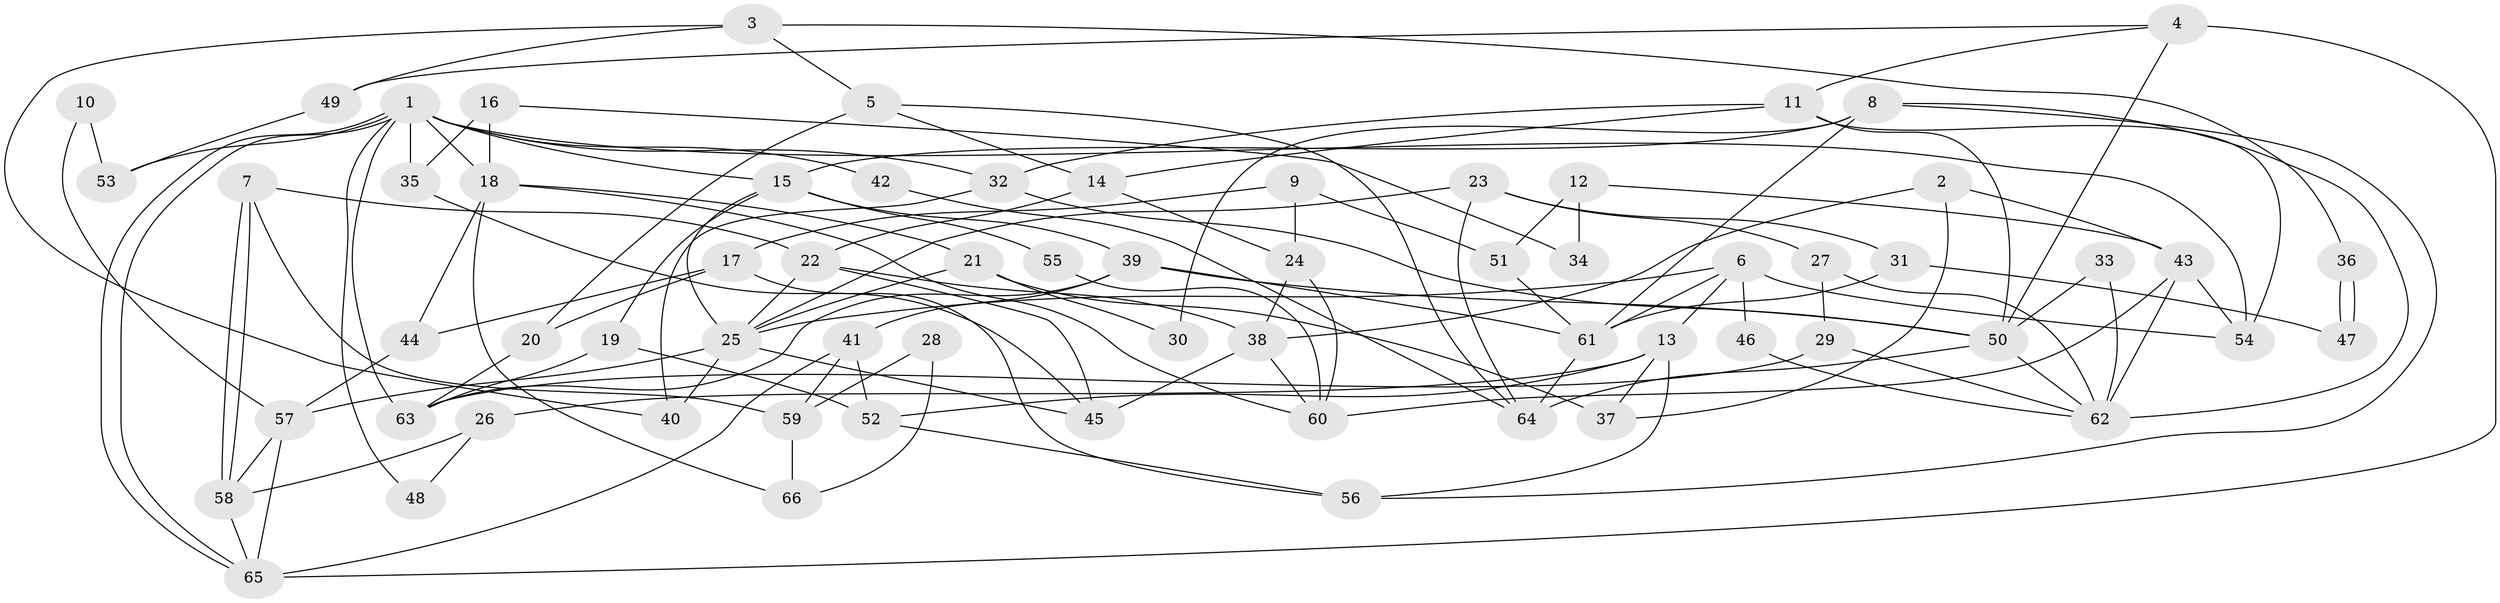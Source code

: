 // Generated by graph-tools (version 1.1) at 2025/49/03/09/25 04:49:24]
// undirected, 66 vertices, 132 edges
graph export_dot {
graph [start="1"]
  node [color=gray90,style=filled];
  1;
  2;
  3;
  4;
  5;
  6;
  7;
  8;
  9;
  10;
  11;
  12;
  13;
  14;
  15;
  16;
  17;
  18;
  19;
  20;
  21;
  22;
  23;
  24;
  25;
  26;
  27;
  28;
  29;
  30;
  31;
  32;
  33;
  34;
  35;
  36;
  37;
  38;
  39;
  40;
  41;
  42;
  43;
  44;
  45;
  46;
  47;
  48;
  49;
  50;
  51;
  52;
  53;
  54;
  55;
  56;
  57;
  58;
  59;
  60;
  61;
  62;
  63;
  64;
  65;
  66;
  1 -- 15;
  1 -- 65;
  1 -- 65;
  1 -- 18;
  1 -- 32;
  1 -- 35;
  1 -- 42;
  1 -- 48;
  1 -- 53;
  1 -- 54;
  1 -- 63;
  2 -- 37;
  2 -- 38;
  2 -- 43;
  3 -- 5;
  3 -- 40;
  3 -- 36;
  3 -- 49;
  4 -- 65;
  4 -- 11;
  4 -- 49;
  4 -- 50;
  5 -- 20;
  5 -- 64;
  5 -- 14;
  6 -- 54;
  6 -- 61;
  6 -- 13;
  6 -- 25;
  6 -- 46;
  7 -- 58;
  7 -- 58;
  7 -- 22;
  7 -- 59;
  8 -- 15;
  8 -- 61;
  8 -- 30;
  8 -- 56;
  8 -- 62;
  9 -- 17;
  9 -- 24;
  9 -- 51;
  10 -- 57;
  10 -- 53;
  11 -- 32;
  11 -- 54;
  11 -- 14;
  11 -- 50;
  12 -- 51;
  12 -- 43;
  12 -- 34;
  13 -- 56;
  13 -- 26;
  13 -- 37;
  13 -- 52;
  14 -- 22;
  14 -- 24;
  15 -- 25;
  15 -- 19;
  15 -- 39;
  15 -- 55;
  16 -- 35;
  16 -- 18;
  16 -- 34;
  17 -- 44;
  17 -- 56;
  17 -- 20;
  18 -- 60;
  18 -- 21;
  18 -- 44;
  18 -- 66;
  19 -- 52;
  19 -- 63;
  20 -- 63;
  21 -- 25;
  21 -- 30;
  21 -- 37;
  22 -- 38;
  22 -- 25;
  22 -- 45;
  23 -- 25;
  23 -- 27;
  23 -- 31;
  23 -- 64;
  24 -- 38;
  24 -- 60;
  25 -- 40;
  25 -- 45;
  25 -- 57;
  26 -- 58;
  26 -- 48;
  27 -- 29;
  27 -- 62;
  28 -- 66;
  28 -- 59;
  29 -- 63;
  29 -- 62;
  31 -- 61;
  31 -- 47;
  32 -- 50;
  32 -- 40;
  33 -- 62;
  33 -- 50;
  35 -- 45;
  36 -- 47;
  36 -- 47;
  38 -- 45;
  38 -- 60;
  39 -- 50;
  39 -- 41;
  39 -- 61;
  39 -- 63;
  41 -- 65;
  41 -- 52;
  41 -- 59;
  42 -- 64;
  43 -- 62;
  43 -- 54;
  43 -- 60;
  44 -- 57;
  46 -- 62;
  49 -- 53;
  50 -- 62;
  50 -- 64;
  51 -- 61;
  52 -- 56;
  55 -- 60;
  57 -- 58;
  57 -- 65;
  58 -- 65;
  59 -- 66;
  61 -- 64;
}
